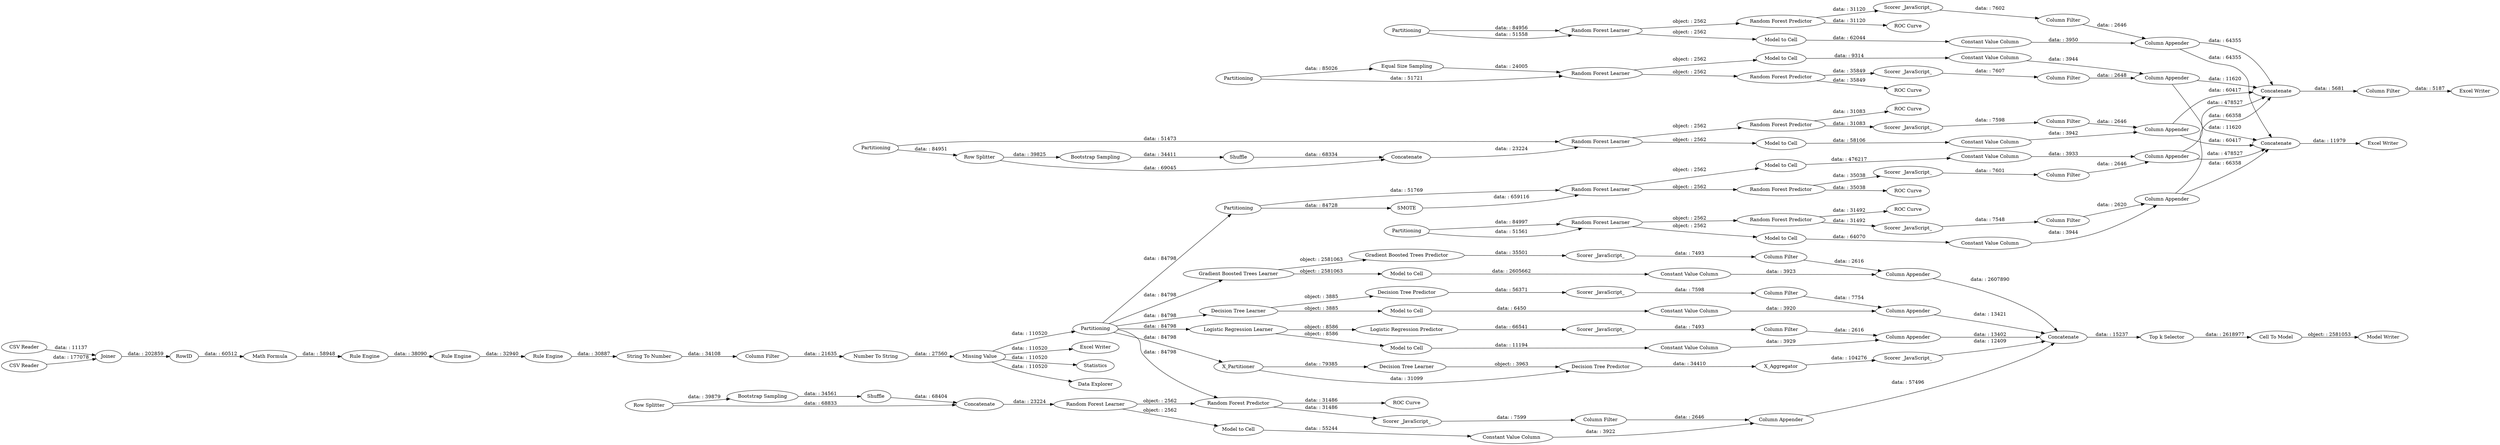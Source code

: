 digraph {
	"2863553347872673457_757" [label="Column Appender"]
	"-1077113220633242013_5" [label="Scorer _JavaScript_"]
	"7839286065869217977_794" [label=Shuffle]
	"-5834853906157687827_18" [label=Joiner]
	"-1096659204880043092_713" [label="Logistic Regression Predictor"]
	"-4092307001719777723_803" [label="Decision Tree Learner"]
	"2561470621955554567_781" [label="Gradient Boosted Trees Predictor"]
	"2561470621955554567_705" [label="Column Filter"]
	"-6530149095757385429_797" [label="Equal Size Sampling"]
	"4966429882868445770_769" [label="Model Writer"]
	"-5834853906157687827_8" [label=RowID]
	"-5834853906157687827_21" [label="Number To String"]
	"2561470621955554567_757" [label="Column Appender"]
	"-6530149095757385429_803" [label=Partitioning]
	"6816052744444898815_1" [label="Random Forest Learner"]
	"-2948841530792397151_16" [label="Decision Tree Learner"]
	"-6542005087293278831_1" [label="Random Forest Learner"]
	"-1096659204880043092_712" [label="Logistic Regression Learner"]
	"-6530149095757385429_801" [label=Partitioning]
	"-6530149095757385429_805" [label="Excel Writer"]
	"-2948841530792397151_2" [label=X_Partitioner]
	"6816052744444898815_5" [label="Scorer _JavaScript_"]
	"7492285106808677533_706" [label="Constant Value Column"]
	"7492285106808677533_1" [label="Random Forest Learner"]
	"7492285106808677533_4" [label="ROC Curve"]
	"7839286065869217977_791" [label="Row Splitter"]
	"-1077113220633242013_4" [label="ROC Curve"]
	"-6530149095757385429_795" [label=Concatenate]
	"-1077113220633242013_705" [label="Column Filter"]
	"-1077113220633242013_756" [label="Model to Cell"]
	"6816052744444898815_705" [label="Column Filter"]
	"6816052744444898815_757" [label="Column Appender"]
	"7839286065869217977_705" [label="Column Filter"]
	"7839286065869217977_795" [label=Concatenate]
	"7492285106808677533_757" [label="Column Appender"]
	"7839286065869217977_756" [label="Model to Cell"]
	"-6542005087293278831_2" [label="Random Forest Predictor"]
	"-6530149095757385429_786" [label=Partitioning]
	"-6530149095757385429_806" [label="Excel Writer"]
	"-6530149095757385429_794" [label=Shuffle]
	"7492285106808677533_705" [label="Column Filter"]
	"2863553347872673457_5" [label="Scorer _JavaScript_"]
	"-1096659204880043092_708" [label="Scorer _JavaScript_"]
	"-6542005087293278831_4" [label="ROC Curve"]
	"-5834853906157687827_15" [label=Partitioning]
	"2561470621955554567_756" [label="Model to Cell"]
	"7839286065869217977_1" [label="Random Forest Learner"]
	"6816052744444898815_756" [label="Model to Cell"]
	"-6530149095757385429_793" [label="Bootstrap Sampling"]
	"-6530149095757385429_796" [label=Partitioning]
	"2863553347872673457_756" [label="Model to Cell"]
	"-1077113220633242013_1" [label="Random Forest Learner"]
	"2561470621955554567_706" [label="Constant Value Column"]
	"-4092307001719777723_718" [label="Model to Cell"]
	"-1096659204880043092_718" [label="Model to Cell"]
	"6816052744444898815_706" [label="Constant Value Column"]
	"2863553347872673457_705" [label="Column Filter"]
	"7839286065869217977_5" [label="Scorer _JavaScript_"]
	"-1077113220633242013_706" [label="Constant Value Column"]
	"-4092307001719777723_715" [label="Constant Value Column"]
	"6816052744444898815_4" [label="ROC Curve"]
	"-6530149095757385429_792" [label=Partitioning]
	"-5834853906157687827_20" [label="Column Filter"]
	"-5834853906157687827_24" [label="Excel Writer"]
	"-4092307001719777723_719" [label="Column Appender"]
	"-5834853906157687827_23" [label="Rule Engine"]
	"-6530149095757385429_787" [label=SMOTE]
	"2561470621955554567_779" [label="Gradient Boosted Trees Learner"]
	"-1096659204880043092_716" [label="Column Filter"]
	"7839286065869217977_2" [label="Random Forest Predictor"]
	"7839286065869217977_757" [label="Column Appender"]
	"4966429882868445770_758" [label="Cell To Model"]
	"-5834853906157687827_5" [label="String To Number"]
	"-6530149095757385429_799" [label=Concatenate]
	"-1096659204880043092_719" [label="Column Appender"]
	"-1077113220633242013_757" [label="Column Appender"]
	"7839286065869217977_4" [label="ROC Curve"]
	"-5834853906157687827_7" [label="Math Formula"]
	"-5834853906157687827_2" [label=Statistics]
	"2863553347872673457_4" [label="ROC Curve"]
	"-4092307001719777723_716" [label="Column Filter"]
	"-6530149095757385429_798" [label=Concatenate]
	"7492285106808677533_2" [label="Random Forest Predictor"]
	"-4092307001719777723_804" [label="Decision Tree Predictor"]
	"-4092307001719777723_708" [label="Scorer _JavaScript_"]
	"2863553347872673457_2" [label="Random Forest Predictor"]
	"7492285106808677533_5" [label="Scorer _JavaScript_"]
	"-6542005087293278831_5" [label="Scorer _JavaScript_"]
	"-6542005087293278831_757" [label="Column Appender"]
	"-5834853906157687827_13" [label="Rule Engine"]
	"-6542005087293278831_706" [label="Constant Value Column"]
	"-6530149095757385429_807" [label="Column Filter"]
	"-5834853906157687827_17" [label="CSV Reader"]
	"2561470621955554567_780" [label="Scorer _JavaScript_"]
	"4966429882868445770_768" [label=Concatenate]
	"2863553347872673457_706" [label="Constant Value Column"]
	"-1096659204880043092_715" [label="Constant Value Column"]
	"-2948841530792397151_805" [label="Scorer _JavaScript_"]
	"-5834853906157687827_3" [label="Data Explorer"]
	"4966429882868445770_770" [label="Top k Selector"]
	"-6542005087293278831_756" [label="Model to Cell"]
	"-2948841530792397151_1" [label=X_Aggregator]
	"7839286065869217977_706" [label="Constant Value Column"]
	"-6542005087293278831_705" [label="Column Filter"]
	"-5834853906157687827_11" [label="Missing Value"]
	"7492285106808677533_756" [label="Model to Cell"]
	"2863553347872673457_1" [label="Random Forest Learner"]
	"-2948841530792397151_15" [label="Decision Tree Predictor"]
	"-5834853906157687827_22" [label="Rule Engine"]
	"-6530149095757385429_791" [label="Row Splitter"]
	"7839286065869217977_793" [label="Bootstrap Sampling"]
	"-5834853906157687827_16" [label="CSV Reader"]
	"-1077113220633242013_2" [label="Random Forest Predictor"]
	"6816052744444898815_2" [label="Random Forest Predictor"]
	"-5834853906157687827_13" -> "-5834853906157687827_22" [label="data: : 38090"]
	"7492285106808677533_706" -> "7492285106808677533_757" [label="data: : 3933"]
	"-6530149095757385429_807" -> "-6530149095757385429_805" [label="data: : 5187"]
	"7839286065869217977_2" -> "7839286065869217977_4" [label="data: : 31486"]
	"-1096659204880043092_715" -> "-1096659204880043092_719" [label="data: : 3929"]
	"2863553347872673457_706" -> "2863553347872673457_757" [label="data: : 3950"]
	"-4092307001719777723_715" -> "-4092307001719777723_719" [label="data: : 3920"]
	"6816052744444898815_756" -> "6816052744444898815_706" [label="data: : 58106"]
	"-5834853906157687827_15" -> "-1096659204880043092_712" [label="data: : 84798"]
	"-2948841530792397151_1" -> "-2948841530792397151_805" [label="data: : 104276"]
	"-1077113220633242013_1" -> "-1077113220633242013_2" [label="object: : 2562"]
	"-6530149095757385429_803" -> "-6542005087293278831_1" [label="data: : 84997"]
	"-4092307001719777723_718" -> "-4092307001719777723_715" [label="data: : 6450"]
	"2561470621955554567_780" -> "2561470621955554567_705" [label="data: : 7493"]
	"-1077113220633242013_757" -> "-6530149095757385429_798" [label="data: : 11620"]
	"-1077113220633242013_706" -> "-1077113220633242013_757" [label="data: : 3944"]
	"7492285106808677533_5" -> "7492285106808677533_705" [label="data: : 7601"]
	"7839286065869217977_795" -> "7839286065869217977_1" [label="data: : 23224"]
	"-5834853906157687827_22" -> "-5834853906157687827_23" [label="data: : 32940"]
	"6816052744444898815_5" -> "6816052744444898815_705" [label="data: : 7598"]
	"-6542005087293278831_1" -> "-6542005087293278831_2" [label="object: : 2562"]
	"-6542005087293278831_2" -> "-6542005087293278831_5" [label="data: : 31492"]
	"-6530149095757385429_793" -> "-6530149095757385429_794" [label="data: : 34411"]
	"-4092307001719777723_803" -> "-4092307001719777723_718" [label="object: : 3885"]
	"-1096659204880043092_712" -> "-1096659204880043092_718" [label="object: : 8586"]
	"7839286065869217977_794" -> "7839286065869217977_795" [label="data: : 68404"]
	"6816052744444898815_706" -> "6816052744444898815_757" [label="data: : 3942"]
	"-1096659204880043092_716" -> "-1096659204880043092_719" [label="data: : 2616"]
	"-6530149095757385429_787" -> "7492285106808677533_1" [label="data: : 659116"]
	"-1096659204880043092_719" -> "4966429882868445770_768" [label="data: : 13402"]
	"2561470621955554567_757" -> "4966429882868445770_768" [label="data: : 2607890"]
	"-6542005087293278831_1" -> "-6542005087293278831_756" [label="object: : 2562"]
	"-6530149095757385429_801" -> "2863553347872673457_1" [label="data: : 84956"]
	"-6542005087293278831_757" -> "-6530149095757385429_799" [label="data: : 66358"]
	"7492285106808677533_2" -> "7492285106808677533_5" [label="data: : 35038"]
	"-5834853906157687827_15" -> "-6530149095757385429_786" [label="data: : 84798"]
	"2863553347872673457_757" -> "-6530149095757385429_799" [label="data: : 64355"]
	"6816052744444898815_757" -> "-6530149095757385429_798" [label="data: : 60417"]
	"2561470621955554567_706" -> "2561470621955554567_757" [label="data: : 3923"]
	"4966429882868445770_768" -> "4966429882868445770_770" [label="data: : 15237"]
	"7492285106808677533_1" -> "7492285106808677533_2" [label="object: : 2562"]
	"-5834853906157687827_20" -> "-5834853906157687827_21" [label="data: : 21635"]
	"7492285106808677533_757" -> "-6530149095757385429_799" [label="data: : 478527"]
	"7492285106808677533_2" -> "7492285106808677533_4" [label="data: : 35038"]
	"-6542005087293278831_705" -> "-6542005087293278831_757" [label="data: : 2620"]
	"7492285106808677533_705" -> "7492285106808677533_757" [label="data: : 2646"]
	"-5834853906157687827_15" -> "-4092307001719777723_803" [label="data: : 84798"]
	"6816052744444898815_2" -> "6816052744444898815_5" [label="data: : 31083"]
	"2863553347872673457_705" -> "2863553347872673457_757" [label="data: : 2646"]
	"-5834853906157687827_15" -> "2561470621955554567_779" [label="data: : 84798"]
	"-2948841530792397151_2" -> "-2948841530792397151_15" [label="data: : 31099"]
	"-5834853906157687827_15" -> "-2948841530792397151_2" [label="data: : 84798"]
	"-5834853906157687827_16" -> "-5834853906157687827_18" [label="data: : 177078"]
	"7839286065869217977_1" -> "7839286065869217977_756" [label="object: : 2562"]
	"-6530149095757385429_786" -> "-6530149095757385429_787" [label="data: : 84728"]
	"-1077113220633242013_757" -> "-6530149095757385429_799" [label="data: : 11620"]
	"7839286065869217977_705" -> "7839286065869217977_757" [label="data: : 2646"]
	"-5834853906157687827_5" -> "-5834853906157687827_20" [label="data: : 34108"]
	"6816052744444898815_705" -> "6816052744444898815_757" [label="data: : 2646"]
	"-2948841530792397151_15" -> "-2948841530792397151_1" [label="data: : 34410"]
	"-4092307001719777723_803" -> "-4092307001719777723_804" [label="object: : 3885"]
	"-1077113220633242013_705" -> "-1077113220633242013_757" [label="data: : 2648"]
	"-6530149095757385429_801" -> "2863553347872673457_1" [label="data: : 51558"]
	"2863553347872673457_5" -> "2863553347872673457_705" [label="data: : 7602"]
	"-1077113220633242013_5" -> "-1077113220633242013_705" [label="data: : 7607"]
	"-5834853906157687827_11" -> "-5834853906157687827_24" [label="data: : 110520"]
	"7492285106808677533_1" -> "7492285106808677533_756" [label="object: : 2562"]
	"7492285106808677533_756" -> "7492285106808677533_706" [label="data: : 476217"]
	"7839286065869217977_791" -> "7839286065869217977_795" [label="data: : 68833"]
	"4966429882868445770_758" -> "4966429882868445770_769" [label="object: : 2581053"]
	"-1077113220633242013_2" -> "-1077113220633242013_4" [label="data: : 35849"]
	"-6542005087293278831_706" -> "-6542005087293278831_757" [label="data: : 3944"]
	"2863553347872673457_1" -> "2863553347872673457_2" [label="object: : 2562"]
	"-6530149095757385429_796" -> "-6530149095757385429_797" [label="data: : 85026"]
	"-5834853906157687827_7" -> "-5834853906157687827_13" [label="data: : 58948"]
	"2863553347872673457_2" -> "2863553347872673457_4" [label="data: : 31120"]
	"7839286065869217977_791" -> "7839286065869217977_793" [label="data: : 39879"]
	"2863553347872673457_1" -> "2863553347872673457_756" [label="object: : 2562"]
	"-6530149095757385429_796" -> "-1077113220633242013_1" [label="data: : 51721"]
	"-6530149095757385429_798" -> "-6530149095757385429_807" [label="data: : 5681"]
	"2561470621955554567_756" -> "2561470621955554567_706" [label="data: : 2605662"]
	"-4092307001719777723_716" -> "-4092307001719777723_719" [label="data: : 7754"]
	"-1077113220633242013_2" -> "-1077113220633242013_5" [label="data: : 35849"]
	"-6542005087293278831_757" -> "-6530149095757385429_798" [label="data: : 66358"]
	"-6530149095757385429_786" -> "7492285106808677533_1" [label="data: : 51769"]
	"2863553347872673457_756" -> "2863553347872673457_706" [label="data: : 62044"]
	"2863553347872673457_757" -> "-6530149095757385429_798" [label="data: : 64355"]
	"-5834853906157687827_8" -> "-5834853906157687827_7" [label="data: : 60512"]
	"-1096659204880043092_713" -> "-1096659204880043092_708" [label="data: : 66541"]
	"-6530149095757385429_799" -> "-6530149095757385429_806" [label="data: : 11979"]
	"2561470621955554567_779" -> "2561470621955554567_756" [label="object: : 2581063"]
	"2561470621955554567_705" -> "2561470621955554567_757" [label="data: : 2616"]
	"7839286065869217977_793" -> "7839286065869217977_794" [label="data: : 34561"]
	"6816052744444898815_1" -> "6816052744444898815_756" [label="object: : 2562"]
	"7839286065869217977_1" -> "7839286065869217977_2" [label="object: : 2562"]
	"-1096659204880043092_718" -> "-1096659204880043092_715" [label="data: : 11194"]
	"2561470621955554567_781" -> "2561470621955554567_780" [label="data: : 35501"]
	"-6530149095757385429_791" -> "-6530149095757385429_795" [label="data: : 69045"]
	"6816052744444898815_1" -> "6816052744444898815_2" [label="object: : 2562"]
	"6816052744444898815_2" -> "6816052744444898815_4" [label="data: : 31083"]
	"2561470621955554567_779" -> "2561470621955554567_781" [label="object: : 2581063"]
	"7839286065869217977_757" -> "4966429882868445770_768" [label="data: : 57496"]
	"-2948841530792397151_2" -> "-2948841530792397151_16" [label="data: : 79385"]
	"-5834853906157687827_23" -> "-5834853906157687827_5" [label="data: : 30887"]
	"-5834853906157687827_11" -> "-5834853906157687827_3" [label="data: : 110520"]
	"-1077113220633242013_756" -> "-1077113220633242013_706" [label="data: : 9314"]
	"-5834853906157687827_15" -> "7839286065869217977_2" [label="data: : 84798"]
	"-5834853906157687827_17" -> "-5834853906157687827_18" [label="data: : 11137"]
	"-1096659204880043092_708" -> "-1096659204880043092_716" [label="data: : 7493"]
	"-6542005087293278831_2" -> "-6542005087293278831_4" [label="data: : 31492"]
	"6816052744444898815_757" -> "-6530149095757385429_799" [label="data: : 60417"]
	"-6530149095757385429_795" -> "6816052744444898815_1" [label="data: : 23224"]
	"-2948841530792397151_16" -> "-2948841530792397151_15" [label="object: : 3963"]
	"-5834853906157687827_11" -> "-5834853906157687827_2" [label="data: : 110520"]
	"-2948841530792397151_805" -> "4966429882868445770_768" [label="data: : 12409"]
	"4966429882868445770_770" -> "4966429882868445770_758" [label="data: : 2618977"]
	"7839286065869217977_2" -> "7839286065869217977_5" [label="data: : 31486"]
	"-6542005087293278831_5" -> "-6542005087293278831_705" [label="data: : 7548"]
	"-6530149095757385429_794" -> "-6530149095757385429_795" [label="data: : 68334"]
	"-6530149095757385429_803" -> "-6542005087293278831_1" [label="data: : 51561"]
	"-6542005087293278831_756" -> "-6542005087293278831_706" [label="data: : 64070"]
	"-5834853906157687827_21" -> "-5834853906157687827_11" [label="data: : 27560"]
	"2863553347872673457_2" -> "2863553347872673457_5" [label="data: : 31120"]
	"-4092307001719777723_708" -> "-4092307001719777723_716" [label="data: : 7598"]
	"-4092307001719777723_804" -> "-4092307001719777723_708" [label="data: : 56371"]
	"7839286065869217977_706" -> "7839286065869217977_757" [label="data: : 3922"]
	"-6530149095757385429_791" -> "-6530149095757385429_793" [label="data: : 39825"]
	"-4092307001719777723_719" -> "4966429882868445770_768" [label="data: : 13421"]
	"-5834853906157687827_11" -> "-5834853906157687827_15" [label="data: : 110520"]
	"-5834853906157687827_18" -> "-5834853906157687827_8" [label="data: : 202859"]
	"7839286065869217977_5" -> "7839286065869217977_705" [label="data: : 7599"]
	"-1077113220633242013_1" -> "-1077113220633242013_756" [label="object: : 2562"]
	"-6530149095757385429_792" -> "6816052744444898815_1" [label="data: : 51473"]
	"7492285106808677533_757" -> "-6530149095757385429_798" [label="data: : 478527"]
	"-1096659204880043092_712" -> "-1096659204880043092_713" [label="object: : 8586"]
	"-6530149095757385429_792" -> "-6530149095757385429_791" [label="data: : 84951"]
	"7839286065869217977_756" -> "7839286065869217977_706" [label="data: : 55244"]
	"-6530149095757385429_797" -> "-1077113220633242013_1" [label="data: : 24005"]
	rankdir=LR
}
